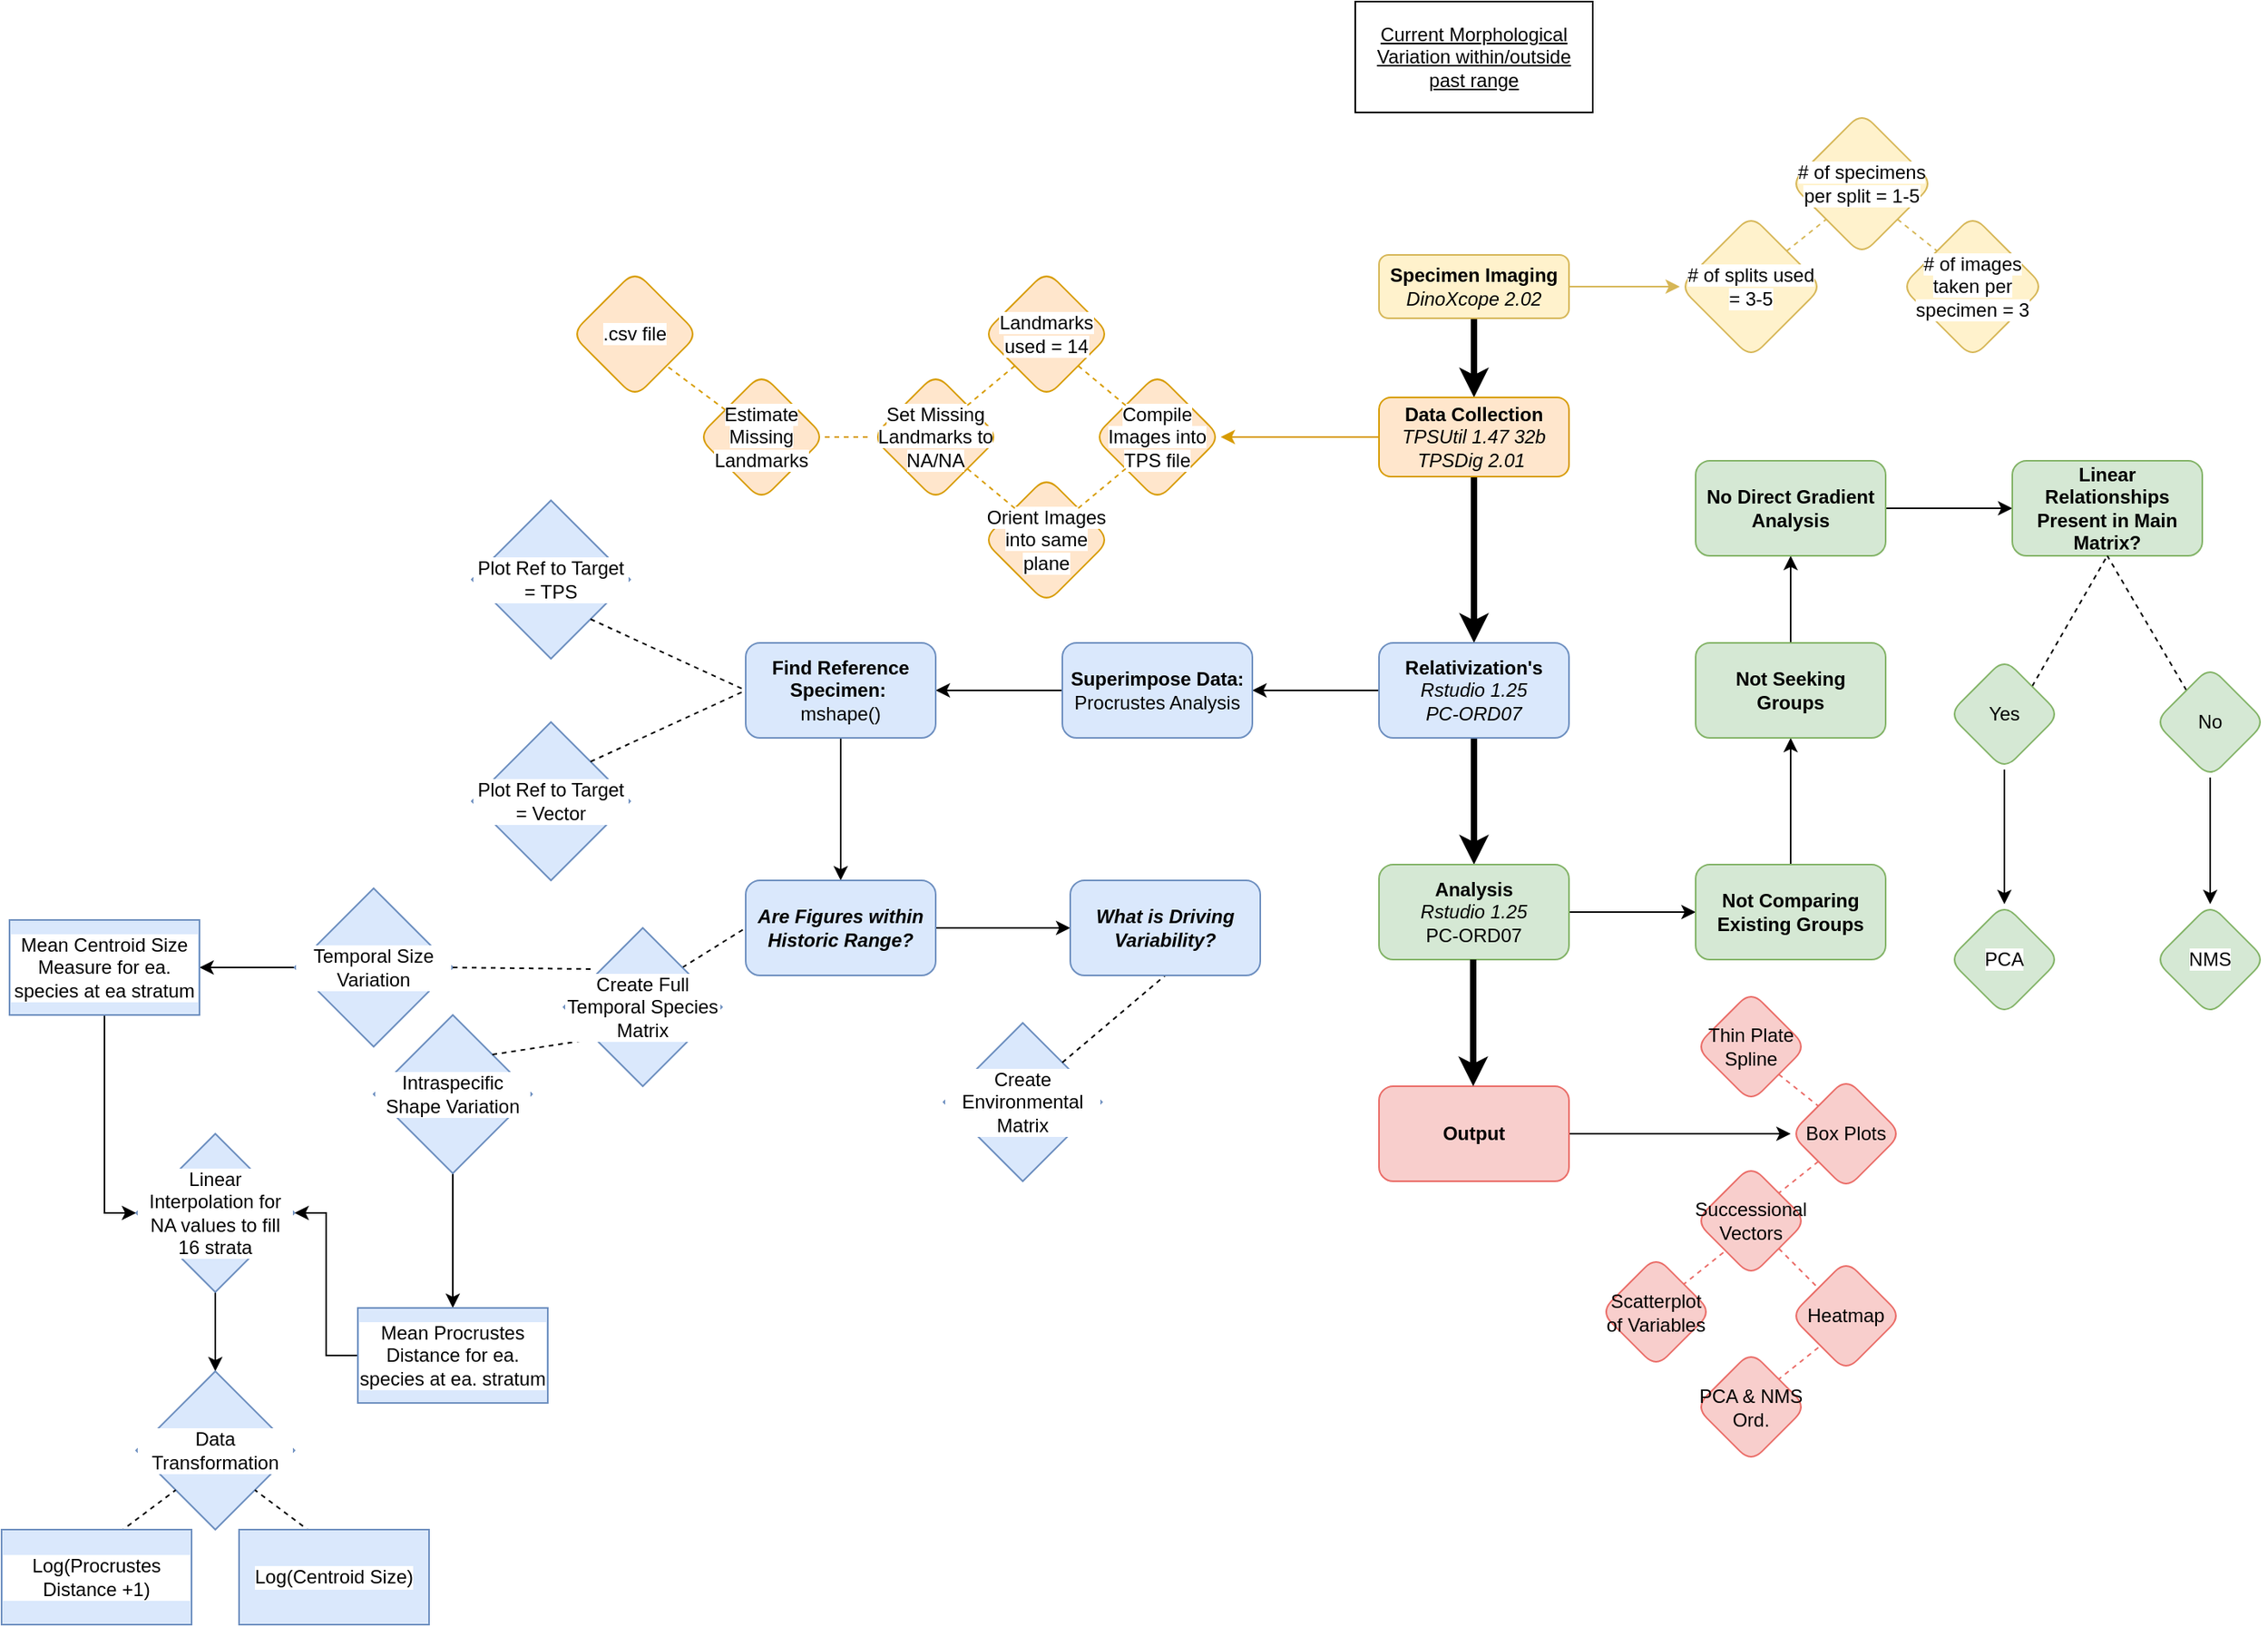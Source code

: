 <mxfile version="13.8.9" type="device"><diagram id="C5RBs43oDa-KdzZeNtuy" name="Page-1"><mxGraphModel dx="1864" dy="1862" grid="1" gridSize="10" guides="1" tooltips="1" connect="1" arrows="1" fold="1" page="1" pageScale="1" pageWidth="827" pageHeight="1169" math="0" shadow="0"><root><mxCell id="WIyWlLk6GJQsqaUBKTNV-0"/><mxCell id="WIyWlLk6GJQsqaUBKTNV-1" parent="WIyWlLk6GJQsqaUBKTNV-0"/><mxCell id="fGSY4xWlWrXZedbc50wA-0" style="edgeStyle=orthogonalEdgeStyle;rounded=0;orthogonalLoop=1;jettySize=auto;html=1;exitX=1;exitY=0.5;exitDx=0;exitDy=0;entryX=0;entryY=0.5;entryDx=0;entryDy=0;fillColor=#fff2cc;strokeColor=#d6b656;" parent="WIyWlLk6GJQsqaUBKTNV-1" source="WIyWlLk6GJQsqaUBKTNV-3" target="fGSY4xWlWrXZedbc50wA-4" edge="1"><mxGeometry relative="1" as="geometry"><mxPoint x="340" y="100" as="targetPoint"/><Array as="points"/></mxGeometry></mxCell><mxCell id="fGSY4xWlWrXZedbc50wA-15" style="edgeStyle=orthogonalEdgeStyle;rounded=0;orthogonalLoop=1;jettySize=auto;html=1;entryX=0.5;entryY=0;entryDx=0;entryDy=0;fillColor=#fff2cc;strokeWidth=4;" parent="WIyWlLk6GJQsqaUBKTNV-1" source="WIyWlLk6GJQsqaUBKTNV-3" target="fGSY4xWlWrXZedbc50wA-12" edge="1"><mxGeometry relative="1" as="geometry"/></mxCell><mxCell id="WIyWlLk6GJQsqaUBKTNV-3" value="&lt;b&gt;Specimen Imaging&lt;/b&gt;&lt;br&gt;&lt;i&gt;DinoXcope 2.02&lt;/i&gt;" style="rounded=1;whiteSpace=wrap;html=1;fontSize=12;glass=0;strokeWidth=1;shadow=0;fillColor=#fff2cc;strokeColor=#d6b656;" parent="WIyWlLk6GJQsqaUBKTNV-1" vertex="1"><mxGeometry x="160" y="80" width="120" height="40" as="geometry"/></mxCell><mxCell id="fGSY4xWlWrXZedbc50wA-4" value="&lt;span style=&quot;font-family: &amp;#34;helvetica&amp;#34; ; background-color: rgb(255 , 255 , 255)&quot;&gt;# of splits used = 3-5&lt;/span&gt;" style="rhombus;whiteSpace=wrap;html=1;fillColor=#fff2cc;strokeColor=#d6b656;rounded=1;" parent="WIyWlLk6GJQsqaUBKTNV-1" vertex="1"><mxGeometry x="350" y="55" width="90" height="90" as="geometry"/></mxCell><mxCell id="fGSY4xWlWrXZedbc50wA-6" value="&lt;span style=&quot;font-family: &amp;#34;helvetica&amp;#34; ; background-color: rgb(255 , 255 , 255)&quot;&gt;# of specimens per split = 1-5&lt;/span&gt;" style="rhombus;whiteSpace=wrap;html=1;fillColor=#fff2cc;strokeColor=#d6b656;rounded=1;" parent="WIyWlLk6GJQsqaUBKTNV-1" vertex="1"><mxGeometry x="420" y="-10" width="90" height="90" as="geometry"/></mxCell><mxCell id="fGSY4xWlWrXZedbc50wA-7" value="&lt;span style=&quot;background-color: rgb(255 , 255 , 255)&quot;&gt;# of images taken per specimen = 3&lt;/span&gt;" style="rhombus;whiteSpace=wrap;html=1;fillColor=#fff2cc;strokeColor=#d6b656;rounded=1;" parent="WIyWlLk6GJQsqaUBKTNV-1" vertex="1"><mxGeometry x="490" y="55" width="90" height="90" as="geometry"/></mxCell><mxCell id="fGSY4xWlWrXZedbc50wA-8" value="" style="endArrow=none;dashed=1;html=1;entryX=0;entryY=0;entryDx=0;entryDy=0;exitX=1;exitY=1;exitDx=0;exitDy=0;fillColor=#fff2cc;strokeColor=#d6b656;" parent="WIyWlLk6GJQsqaUBKTNV-1" source="fGSY4xWlWrXZedbc50wA-6" target="fGSY4xWlWrXZedbc50wA-7" edge="1"><mxGeometry width="50" height="50" relative="1" as="geometry"><mxPoint x="300" y="300" as="sourcePoint"/><mxPoint x="350" y="250" as="targetPoint"/></mxGeometry></mxCell><mxCell id="fGSY4xWlWrXZedbc50wA-11" value="" style="endArrow=none;dashed=1;html=1;entryX=0;entryY=1;entryDx=0;entryDy=0;exitX=1;exitY=0;exitDx=0;exitDy=0;fillColor=#fff2cc;strokeColor=#d6b656;" parent="WIyWlLk6GJQsqaUBKTNV-1" source="fGSY4xWlWrXZedbc50wA-4" target="fGSY4xWlWrXZedbc50wA-6" edge="1"><mxGeometry width="50" height="50" relative="1" as="geometry"><mxPoint x="507.5" y="77.5" as="sourcePoint"/><mxPoint x="542.5" y="87.5" as="targetPoint"/></mxGeometry></mxCell><mxCell id="fGSY4xWlWrXZedbc50wA-21" value="" style="edgeStyle=orthogonalEdgeStyle;rounded=0;orthogonalLoop=1;jettySize=auto;html=1;strokeWidth=4;" parent="WIyWlLk6GJQsqaUBKTNV-1" source="fGSY4xWlWrXZedbc50wA-12" target="fGSY4xWlWrXZedbc50wA-20" edge="1"><mxGeometry relative="1" as="geometry"/></mxCell><mxCell id="fGSY4xWlWrXZedbc50wA-28" style="edgeStyle=orthogonalEdgeStyle;rounded=0;orthogonalLoop=1;jettySize=auto;html=1;fillColor=#ffe6cc;strokeColor=#d79b00;" parent="WIyWlLk6GJQsqaUBKTNV-1" source="fGSY4xWlWrXZedbc50wA-12" target="fGSY4xWlWrXZedbc50wA-25" edge="1"><mxGeometry relative="1" as="geometry"/></mxCell><mxCell id="fGSY4xWlWrXZedbc50wA-12" value="&lt;b&gt;Data Collection&lt;br&gt;&lt;/b&gt;&lt;i&gt;TPSUtil 1.47 32b&lt;br&gt;TPSDig 2.01&amp;nbsp;&lt;br&gt;&lt;/i&gt;" style="rounded=1;whiteSpace=wrap;html=1;fontSize=12;glass=0;strokeWidth=1;shadow=0;fillColor=#ffe6cc;strokeColor=#d79b00;" parent="WIyWlLk6GJQsqaUBKTNV-1" vertex="1"><mxGeometry x="160" y="170" width="120" height="50" as="geometry"/></mxCell><mxCell id="fGSY4xWlWrXZedbc50wA-41" value="" style="edgeStyle=orthogonalEdgeStyle;rounded=0;orthogonalLoop=1;jettySize=auto;html=1;" parent="WIyWlLk6GJQsqaUBKTNV-1" source="fGSY4xWlWrXZedbc50wA-20" target="fGSY4xWlWrXZedbc50wA-40" edge="1"><mxGeometry relative="1" as="geometry"/></mxCell><mxCell id="Dw2xcqSwj1ehYeh-ViFP-4" value="" style="edgeStyle=orthogonalEdgeStyle;rounded=0;orthogonalLoop=1;jettySize=auto;html=1;jumpSize=6;strokeWidth=4;" parent="WIyWlLk6GJQsqaUBKTNV-1" source="fGSY4xWlWrXZedbc50wA-20" target="Dw2xcqSwj1ehYeh-ViFP-3" edge="1"><mxGeometry relative="1" as="geometry"/></mxCell><mxCell id="fGSY4xWlWrXZedbc50wA-20" value="&lt;b&gt;Relativization's&lt;/b&gt;&lt;br&gt;&lt;i&gt;Rstudio 1.25&lt;br&gt;PC-ORD07&lt;br&gt;&lt;/i&gt;" style="whiteSpace=wrap;html=1;rounded=1;shadow=0;strokeColor=#6c8ebf;strokeWidth=1;fillColor=#dae8fc;glass=0;" parent="WIyWlLk6GJQsqaUBKTNV-1" vertex="1"><mxGeometry x="160" y="325" width="120" height="60" as="geometry"/></mxCell><mxCell id="fGSY4xWlWrXZedbc50wA-22" value="&lt;span style=&quot;color: rgb(0 , 0 , 0) ; font-family: &amp;#34;helvetica&amp;#34; ; font-size: 12px ; font-style: normal ; font-weight: 400 ; letter-spacing: normal ; text-align: center ; text-indent: 0px ; text-transform: none ; word-spacing: 0px ; background-color: rgb(255 , 255 , 255) ; display: inline ; float: none&quot;&gt;Set Missing Landmarks to NA/NA&lt;/span&gt;" style="rhombus;whiteSpace=wrap;html=1;rounded=1;shadow=0;strokeColor=#d79b00;strokeWidth=1;fillColor=#ffe6cc;glass=0;" parent="WIyWlLk6GJQsqaUBKTNV-1" vertex="1"><mxGeometry x="-160" y="155" width="80" height="80" as="geometry"/></mxCell><mxCell id="fGSY4xWlWrXZedbc50wA-24" value="&lt;span style=&quot;background-color: rgb(255 , 255 , 255)&quot;&gt;Landmarks used = 14&lt;/span&gt;" style="rhombus;whiteSpace=wrap;html=1;rounded=1;shadow=0;strokeColor=#d79b00;strokeWidth=1;fillColor=#ffe6cc;glass=0;" parent="WIyWlLk6GJQsqaUBKTNV-1" vertex="1"><mxGeometry x="-90" y="90" width="80" height="80" as="geometry"/></mxCell><mxCell id="fGSY4xWlWrXZedbc50wA-25" value="&lt;span style=&quot;background-color: rgb(255 , 255 , 255)&quot;&gt;Compile Images into TPS file&lt;/span&gt;" style="rhombus;whiteSpace=wrap;html=1;rounded=1;shadow=0;strokeColor=#d79b00;strokeWidth=1;fillColor=#ffe6cc;glass=0;" parent="WIyWlLk6GJQsqaUBKTNV-1" vertex="1"><mxGeometry x="-20" y="155" width="80" height="80" as="geometry"/></mxCell><mxCell id="fGSY4xWlWrXZedbc50wA-26" value="" style="endArrow=none;dashed=1;html=1;entryX=0;entryY=1;entryDx=0;entryDy=0;exitX=1;exitY=0;exitDx=0;exitDy=0;fillColor=#ffe6cc;strokeColor=#d79b00;" parent="WIyWlLk6GJQsqaUBKTNV-1" source="fGSY4xWlWrXZedbc50wA-22" target="fGSY4xWlWrXZedbc50wA-24" edge="1"><mxGeometry width="50" height="50" relative="1" as="geometry"><mxPoint x="-87.5" y="-32.5" as="sourcePoint"/><mxPoint x="-62.5" y="-52.5" as="targetPoint"/></mxGeometry></mxCell><mxCell id="fGSY4xWlWrXZedbc50wA-27" value="" style="endArrow=none;dashed=1;html=1;entryX=1;entryY=1;entryDx=0;entryDy=0;exitX=0;exitY=0;exitDx=0;exitDy=0;fillColor=#ffe6cc;strokeColor=#d79b00;" parent="WIyWlLk6GJQsqaUBKTNV-1" source="fGSY4xWlWrXZedbc50wA-25" target="fGSY4xWlWrXZedbc50wA-24" edge="1"><mxGeometry width="50" height="50" relative="1" as="geometry"><mxPoint x="-90" y="180" as="sourcePoint"/><mxPoint x="-60" y="160" as="targetPoint"/></mxGeometry></mxCell><mxCell id="fGSY4xWlWrXZedbc50wA-29" value="&lt;span style=&quot;background-color: rgb(255 , 255 , 255)&quot;&gt;.csv file&lt;/span&gt;" style="rhombus;whiteSpace=wrap;html=1;rounded=1;shadow=0;strokeColor=#d79b00;strokeWidth=1;fillColor=#ffe6cc;glass=0;" parent="WIyWlLk6GJQsqaUBKTNV-1" vertex="1"><mxGeometry x="-350" y="90" width="80" height="80" as="geometry"/></mxCell><mxCell id="fGSY4xWlWrXZedbc50wA-30" value="&lt;span style=&quot;background-color: rgb(255 , 255 , 255)&quot;&gt;Orient Images into same plane&lt;/span&gt;" style="rhombus;whiteSpace=wrap;html=1;rounded=1;shadow=0;strokeColor=#d79b00;strokeWidth=1;fillColor=#ffe6cc;glass=0;" parent="WIyWlLk6GJQsqaUBKTNV-1" vertex="1"><mxGeometry x="-90" y="220" width="80" height="80" as="geometry"/></mxCell><mxCell id="fGSY4xWlWrXZedbc50wA-31" value="&lt;span style=&quot;background-color: rgb(255 , 255 , 255)&quot;&gt;Estimate Missing Landmarks&lt;/span&gt;" style="rhombus;whiteSpace=wrap;html=1;rounded=1;shadow=0;strokeColor=#d79b00;strokeWidth=1;fillColor=#ffe6cc;glass=0;" parent="WIyWlLk6GJQsqaUBKTNV-1" vertex="1"><mxGeometry x="-270" y="155" width="80" height="80" as="geometry"/></mxCell><mxCell id="fGSY4xWlWrXZedbc50wA-33" value="" style="endArrow=none;dashed=1;html=1;entryX=0;entryY=0.5;entryDx=0;entryDy=0;exitX=1;exitY=0.5;exitDx=0;exitDy=0;fillColor=#ffe6cc;strokeColor=#d79b00;" parent="WIyWlLk6GJQsqaUBKTNV-1" source="fGSY4xWlWrXZedbc50wA-31" target="fGSY4xWlWrXZedbc50wA-22" edge="1"><mxGeometry width="50" height="50" relative="1" as="geometry"><mxPoint x="-90" y="285" as="sourcePoint"/><mxPoint x="-60" y="265" as="targetPoint"/></mxGeometry></mxCell><mxCell id="fGSY4xWlWrXZedbc50wA-34" value="" style="endArrow=none;dashed=1;html=1;entryX=1;entryY=0;entryDx=0;entryDy=0;exitX=0;exitY=1;exitDx=0;exitDy=0;fillColor=#ffe6cc;strokeColor=#d79b00;" parent="WIyWlLk6GJQsqaUBKTNV-1" source="fGSY4xWlWrXZedbc50wA-25" target="fGSY4xWlWrXZedbc50wA-30" edge="1"><mxGeometry width="50" height="50" relative="1" as="geometry"><mxPoint x="-90" y="185" as="sourcePoint"/><mxPoint x="-60" y="160" as="targetPoint"/></mxGeometry></mxCell><mxCell id="fGSY4xWlWrXZedbc50wA-35" value="" style="endArrow=none;dashed=1;html=1;entryX=1;entryY=1;entryDx=0;entryDy=0;exitX=0;exitY=0;exitDx=0;exitDy=0;fillColor=#ffe6cc;strokeColor=#d79b00;" parent="WIyWlLk6GJQsqaUBKTNV-1" source="fGSY4xWlWrXZedbc50wA-30" target="fGSY4xWlWrXZedbc50wA-22" edge="1"><mxGeometry width="50" height="50" relative="1" as="geometry"><mxPoint x="10" y="225" as="sourcePoint"/><mxPoint x="-20" y="250" as="targetPoint"/></mxGeometry></mxCell><mxCell id="fGSY4xWlWrXZedbc50wA-36" value="" style="endArrow=none;dashed=1;html=1;entryX=1;entryY=1;entryDx=0;entryDy=0;fillColor=#ffe6cc;strokeColor=#d79b00;" parent="WIyWlLk6GJQsqaUBKTNV-1" source="fGSY4xWlWrXZedbc50wA-31" target="fGSY4xWlWrXZedbc50wA-29" edge="1"><mxGeometry width="50" height="50" relative="1" as="geometry"><mxPoint x="-87.5" y="72.5" as="sourcePoint"/><mxPoint x="-62.5" y="52.5" as="targetPoint"/></mxGeometry></mxCell><mxCell id="fGSY4xWlWrXZedbc50wA-38" value="&lt;u&gt;Current Morphological Variation within/outside past range&lt;/u&gt;" style="rounded=0;whiteSpace=wrap;html=1;glass=0;" parent="WIyWlLk6GJQsqaUBKTNV-1" vertex="1"><mxGeometry x="145" y="-80" width="150" height="70" as="geometry"/></mxCell><mxCell id="fGSY4xWlWrXZedbc50wA-43" value="" style="edgeStyle=orthogonalEdgeStyle;rounded=0;orthogonalLoop=1;jettySize=auto;html=1;" parent="WIyWlLk6GJQsqaUBKTNV-1" source="fGSY4xWlWrXZedbc50wA-40" target="fGSY4xWlWrXZedbc50wA-42" edge="1"><mxGeometry relative="1" as="geometry"/></mxCell><mxCell id="fGSY4xWlWrXZedbc50wA-40" value="&lt;b&gt;Superimpose Data: &lt;/b&gt;Procrustes Analysis" style="whiteSpace=wrap;html=1;rounded=1;shadow=0;strokeColor=#6c8ebf;strokeWidth=1;fillColor=#dae8fc;glass=0;" parent="WIyWlLk6GJQsqaUBKTNV-1" vertex="1"><mxGeometry x="-40" y="325" width="120" height="60" as="geometry"/></mxCell><mxCell id="fGSY4xWlWrXZedbc50wA-47" value="" style="edgeStyle=orthogonalEdgeStyle;rounded=0;orthogonalLoop=1;jettySize=auto;html=1;" parent="WIyWlLk6GJQsqaUBKTNV-1" source="fGSY4xWlWrXZedbc50wA-42" target="fGSY4xWlWrXZedbc50wA-46" edge="1"><mxGeometry relative="1" as="geometry"/></mxCell><mxCell id="fGSY4xWlWrXZedbc50wA-42" value="&lt;b&gt;Find Reference Specimen:&amp;nbsp;&lt;br&gt;&lt;/b&gt;mshape()" style="whiteSpace=wrap;html=1;rounded=1;shadow=0;strokeColor=#6c8ebf;strokeWidth=1;fillColor=#dae8fc;glass=0;" parent="WIyWlLk6GJQsqaUBKTNV-1" vertex="1"><mxGeometry x="-240" y="325" width="120" height="60" as="geometry"/></mxCell><mxCell id="fGSY4xWlWrXZedbc50wA-59" value="" style="edgeStyle=orthogonalEdgeStyle;rounded=0;orthogonalLoop=1;jettySize=auto;html=1;labelBackgroundColor=#ffffff;fontColor=#000000;" parent="WIyWlLk6GJQsqaUBKTNV-1" source="fGSY4xWlWrXZedbc50wA-46" target="fGSY4xWlWrXZedbc50wA-58" edge="1"><mxGeometry relative="1" as="geometry"/></mxCell><mxCell id="fGSY4xWlWrXZedbc50wA-46" value="&lt;b&gt;&lt;i&gt;Are Figures within Historic Range?&lt;/i&gt;&lt;/b&gt;" style="whiteSpace=wrap;html=1;rounded=1;shadow=0;strokeColor=#6c8ebf;strokeWidth=1;fillColor=#dae8fc;glass=0;" parent="WIyWlLk6GJQsqaUBKTNV-1" vertex="1"><mxGeometry x="-240" y="475" width="120" height="60" as="geometry"/></mxCell><mxCell id="fGSY4xWlWrXZedbc50wA-48" value="Plot Ref to Target = TPS" style="rhombus;whiteSpace=wrap;html=1;rounded=0;glass=0;labelBackgroundColor=#ffffff;fillColor=#dae8fc;strokeColor=#6c8ebf;" parent="WIyWlLk6GJQsqaUBKTNV-1" vertex="1"><mxGeometry x="-413" y="235" width="100" height="100" as="geometry"/></mxCell><mxCell id="fGSY4xWlWrXZedbc50wA-49" value="Plot Ref to Target = Vector" style="rhombus;whiteSpace=wrap;html=1;rounded=0;glass=0;labelBackgroundColor=#ffffff;fillColor=#dae8fc;strokeColor=#6c8ebf;" parent="WIyWlLk6GJQsqaUBKTNV-1" vertex="1"><mxGeometry x="-413" y="375" width="100" height="100" as="geometry"/></mxCell><mxCell id="fGSY4xWlWrXZedbc50wA-50" value="" style="endArrow=none;dashed=1;html=1;exitX=1;exitY=1;exitDx=0;exitDy=0;entryX=0;entryY=0.5;entryDx=0;entryDy=0;" parent="WIyWlLk6GJQsqaUBKTNV-1" source="fGSY4xWlWrXZedbc50wA-48" target="fGSY4xWlWrXZedbc50wA-42" edge="1"><mxGeometry width="50" height="50" relative="1" as="geometry"><mxPoint x="-100" y="385" as="sourcePoint"/><mxPoint x="-50" y="335" as="targetPoint"/></mxGeometry></mxCell><mxCell id="fGSY4xWlWrXZedbc50wA-51" value="" style="endArrow=none;dashed=1;html=1;exitX=1;exitY=0;exitDx=0;exitDy=0;entryX=0;entryY=0.5;entryDx=0;entryDy=0;" parent="WIyWlLk6GJQsqaUBKTNV-1" source="fGSY4xWlWrXZedbc50wA-49" target="fGSY4xWlWrXZedbc50wA-42" edge="1"><mxGeometry width="50" height="50" relative="1" as="geometry"><mxPoint x="-290" y="325" as="sourcePoint"/><mxPoint x="-230" y="365" as="targetPoint"/></mxGeometry></mxCell><mxCell id="V-IBF1Kmu4f0yyIaVrTD-6" value="" style="edgeStyle=orthogonalEdgeStyle;rounded=0;orthogonalLoop=1;jettySize=auto;html=1;" edge="1" parent="WIyWlLk6GJQsqaUBKTNV-1" source="fGSY4xWlWrXZedbc50wA-52" target="V-IBF1Kmu4f0yyIaVrTD-5"><mxGeometry relative="1" as="geometry"/></mxCell><mxCell id="fGSY4xWlWrXZedbc50wA-52" value="Temporal Size Variation" style="rhombus;whiteSpace=wrap;html=1;rounded=0;glass=0;labelBackgroundColor=#ffffff;fillColor=#dae8fc;strokeColor=#6c8ebf;" parent="WIyWlLk6GJQsqaUBKTNV-1" vertex="1"><mxGeometry x="-525" y="480" width="100" height="100" as="geometry"/></mxCell><mxCell id="fGSY4xWlWrXZedbc50wA-53" value="Create Environmental Matrix" style="rhombus;whiteSpace=wrap;html=1;rounded=0;glass=0;labelBackgroundColor=#ffffff;fillColor=#dae8fc;strokeColor=#6c8ebf;" parent="WIyWlLk6GJQsqaUBKTNV-1" vertex="1"><mxGeometry x="-115" y="565" width="100" height="100" as="geometry"/></mxCell><mxCell id="fGSY4xWlWrXZedbc50wA-54" value="" style="endArrow=none;dashed=1;html=1;exitX=1;exitY=0.5;exitDx=0;exitDy=0;entryX=0.18;entryY=0.26;entryDx=0;entryDy=0;entryPerimeter=0;" parent="WIyWlLk6GJQsqaUBKTNV-1" source="fGSY4xWlWrXZedbc50wA-52" target="V-IBF1Kmu4f0yyIaVrTD-9" edge="1"><mxGeometry width="50" height="50" relative="1" as="geometry"><mxPoint x="65" y="695" as="sourcePoint"/><mxPoint x="-335" y="575" as="targetPoint"/></mxGeometry></mxCell><mxCell id="fGSY4xWlWrXZedbc50wA-55" value="" style="endArrow=none;dashed=1;html=1;exitX=1;exitY=0;exitDx=0;exitDy=0;entryX=0.5;entryY=1;entryDx=0;entryDy=0;" parent="WIyWlLk6GJQsqaUBKTNV-1" source="fGSY4xWlWrXZedbc50wA-53" target="fGSY4xWlWrXZedbc50wA-58" edge="1"><mxGeometry width="50" height="50" relative="1" as="geometry"><mxPoint x="5" y="665" as="sourcePoint"/><mxPoint x="5" y="535" as="targetPoint"/></mxGeometry></mxCell><mxCell id="V-IBF1Kmu4f0yyIaVrTD-3" value="" style="edgeStyle=orthogonalEdgeStyle;rounded=0;orthogonalLoop=1;jettySize=auto;html=1;" edge="1" parent="WIyWlLk6GJQsqaUBKTNV-1" source="fGSY4xWlWrXZedbc50wA-56" target="V-IBF1Kmu4f0yyIaVrTD-2"><mxGeometry relative="1" as="geometry"/></mxCell><mxCell id="fGSY4xWlWrXZedbc50wA-56" value="Intraspecific Shape Variation" style="rhombus;whiteSpace=wrap;html=1;rounded=0;glass=0;labelBackgroundColor=#ffffff;fillColor=#dae8fc;strokeColor=#6c8ebf;" parent="WIyWlLk6GJQsqaUBKTNV-1" vertex="1"><mxGeometry x="-475" y="560" width="100" height="100" as="geometry"/></mxCell><mxCell id="fGSY4xWlWrXZedbc50wA-57" value="" style="endArrow=none;dashed=1;html=1;exitX=1;exitY=0;exitDx=0;exitDy=0;" parent="WIyWlLk6GJQsqaUBKTNV-1" source="fGSY4xWlWrXZedbc50wA-56" edge="1"><mxGeometry width="50" height="50" relative="1" as="geometry"><mxPoint x="-5" y="645" as="sourcePoint"/><mxPoint x="-335" y="575" as="targetPoint"/></mxGeometry></mxCell><mxCell id="fGSY4xWlWrXZedbc50wA-58" value="&lt;b&gt;&lt;i&gt;What is Driving Variability?&lt;/i&gt;&lt;/b&gt;" style="whiteSpace=wrap;html=1;rounded=1;shadow=0;strokeColor=#6c8ebf;strokeWidth=1;fillColor=#dae8fc;glass=0;" parent="WIyWlLk6GJQsqaUBKTNV-1" vertex="1"><mxGeometry x="-35" y="475" width="120" height="60" as="geometry"/></mxCell><mxCell id="V-IBF1Kmu4f0yyIaVrTD-36" value="" style="edgeStyle=orthogonalEdgeStyle;rounded=0;orthogonalLoop=1;jettySize=auto;html=1;" edge="1" parent="WIyWlLk6GJQsqaUBKTNV-1" source="Dw2xcqSwj1ehYeh-ViFP-3" target="V-IBF1Kmu4f0yyIaVrTD-35"><mxGeometry relative="1" as="geometry"/></mxCell><mxCell id="Dw2xcqSwj1ehYeh-ViFP-3" value="&lt;b&gt;Analysis&lt;/b&gt;&lt;br&gt;&lt;i&gt;Rstudio 1.25&lt;br&gt;&lt;/i&gt;PC-ORD07" style="whiteSpace=wrap;html=1;rounded=1;shadow=0;strokeColor=#82b366;strokeWidth=1;fillColor=#d5e8d4;glass=0;" parent="WIyWlLk6GJQsqaUBKTNV-1" vertex="1"><mxGeometry x="160" y="465" width="120" height="60" as="geometry"/></mxCell><mxCell id="Dw2xcqSwj1ehYeh-ViFP-11" value="Box Plots" style="rhombus;whiteSpace=wrap;html=1;rounded=1;shadow=0;strokeColor=#EA6B66;strokeWidth=1;fillColor=#F8CECC;glass=0;" parent="WIyWlLk6GJQsqaUBKTNV-1" vertex="1"><mxGeometry x="420" y="600" width="70" height="70" as="geometry"/></mxCell><mxCell id="Dw2xcqSwj1ehYeh-ViFP-13" value="Thin Plate Spline" style="rhombus;whiteSpace=wrap;html=1;rounded=1;shadow=0;strokeColor=#EA6B66;strokeWidth=1;fillColor=#F8CECC;glass=0;" parent="WIyWlLk6GJQsqaUBKTNV-1" vertex="1"><mxGeometry x="360" y="545" width="70" height="70" as="geometry"/></mxCell><mxCell id="Dw2xcqSwj1ehYeh-ViFP-15" value="Successional Vectors" style="rhombus;whiteSpace=wrap;html=1;rounded=1;shadow=0;strokeColor=#EA6B66;strokeWidth=1;fillColor=#F8CECC;glass=0;" parent="WIyWlLk6GJQsqaUBKTNV-1" vertex="1"><mxGeometry x="360" y="655" width="70" height="70" as="geometry"/></mxCell><mxCell id="Dw2xcqSwj1ehYeh-ViFP-19" value="" style="endArrow=none;dashed=1;html=1;strokeColor=#EA6B66;strokeWidth=1;entryX=0;entryY=0;entryDx=0;entryDy=0;exitX=1;exitY=1;exitDx=0;exitDy=0;fillColor=#F8CECC;" parent="WIyWlLk6GJQsqaUBKTNV-1" source="Dw2xcqSwj1ehYeh-ViFP-13" target="Dw2xcqSwj1ehYeh-ViFP-11" edge="1"><mxGeometry width="50" height="50" relative="1" as="geometry"><mxPoint x="110" y="565" as="sourcePoint"/><mxPoint x="160" y="515" as="targetPoint"/></mxGeometry></mxCell><mxCell id="Dw2xcqSwj1ehYeh-ViFP-20" value="" style="endArrow=none;dashed=1;html=1;strokeColor=#EA6B66;strokeWidth=1;entryX=1;entryY=0;entryDx=0;entryDy=0;exitX=0;exitY=1;exitDx=0;exitDy=0;fillColor=#F8CECC;" parent="WIyWlLk6GJQsqaUBKTNV-1" source="Dw2xcqSwj1ehYeh-ViFP-11" target="Dw2xcqSwj1ehYeh-ViFP-15" edge="1"><mxGeometry width="50" height="50" relative="1" as="geometry"><mxPoint x="422.5" y="607.5" as="sourcePoint"/><mxPoint x="447.5" y="627.5" as="targetPoint"/></mxGeometry></mxCell><mxCell id="V-IBF1Kmu4f0yyIaVrTD-24" style="edgeStyle=orthogonalEdgeStyle;rounded=0;orthogonalLoop=1;jettySize=auto;html=1;entryX=1;entryY=0.5;entryDx=0;entryDy=0;" edge="1" parent="WIyWlLk6GJQsqaUBKTNV-1" source="V-IBF1Kmu4f0yyIaVrTD-2" target="V-IBF1Kmu4f0yyIaVrTD-10"><mxGeometry relative="1" as="geometry"/></mxCell><mxCell id="V-IBF1Kmu4f0yyIaVrTD-2" value="Mean Procrustes Distance for ea. species at ea. stratum" style="whiteSpace=wrap;html=1;rounded=0;strokeColor=#6c8ebf;fillColor=#dae8fc;glass=0;labelBackgroundColor=#ffffff;" vertex="1" parent="WIyWlLk6GJQsqaUBKTNV-1"><mxGeometry x="-485" y="745" width="120" height="60" as="geometry"/></mxCell><mxCell id="V-IBF1Kmu4f0yyIaVrTD-13" style="edgeStyle=orthogonalEdgeStyle;rounded=0;orthogonalLoop=1;jettySize=auto;html=1;entryX=0;entryY=0.5;entryDx=0;entryDy=0;" edge="1" parent="WIyWlLk6GJQsqaUBKTNV-1" source="V-IBF1Kmu4f0yyIaVrTD-5" target="V-IBF1Kmu4f0yyIaVrTD-10"><mxGeometry relative="1" as="geometry"/></mxCell><mxCell id="V-IBF1Kmu4f0yyIaVrTD-5" value="Mean Centroid Size Measure for ea. species at ea stratum" style="whiteSpace=wrap;html=1;rounded=0;strokeColor=#6c8ebf;fillColor=#dae8fc;glass=0;labelBackgroundColor=#ffffff;" vertex="1" parent="WIyWlLk6GJQsqaUBKTNV-1"><mxGeometry x="-705" y="500" width="120" height="60" as="geometry"/></mxCell><mxCell id="V-IBF1Kmu4f0yyIaVrTD-7" value="" style="endArrow=none;dashed=1;html=1;exitX=1;exitY=0;exitDx=0;exitDy=0;entryX=0;entryY=0.5;entryDx=0;entryDy=0;" edge="1" parent="WIyWlLk6GJQsqaUBKTNV-1" source="V-IBF1Kmu4f0yyIaVrTD-9" target="fGSY4xWlWrXZedbc50wA-46"><mxGeometry width="50" height="50" relative="1" as="geometry"><mxPoint x="-235" y="635" as="sourcePoint"/><mxPoint x="-235" y="525" as="targetPoint"/></mxGeometry></mxCell><mxCell id="V-IBF1Kmu4f0yyIaVrTD-9" value="Create Full Temporal Species Matrix" style="rhombus;whiteSpace=wrap;html=1;rounded=0;glass=0;labelBackgroundColor=#ffffff;fillColor=#dae8fc;strokeColor=#6c8ebf;" vertex="1" parent="WIyWlLk6GJQsqaUBKTNV-1"><mxGeometry x="-355" y="505" width="100" height="100" as="geometry"/></mxCell><mxCell id="V-IBF1Kmu4f0yyIaVrTD-26" value="" style="edgeStyle=orthogonalEdgeStyle;rounded=0;orthogonalLoop=1;jettySize=auto;html=1;" edge="1" parent="WIyWlLk6GJQsqaUBKTNV-1" source="V-IBF1Kmu4f0yyIaVrTD-10" target="V-IBF1Kmu4f0yyIaVrTD-25"><mxGeometry relative="1" as="geometry"/></mxCell><mxCell id="V-IBF1Kmu4f0yyIaVrTD-10" value="Linear Interpolation for NA values to fill 16 strata" style="rhombus;whiteSpace=wrap;html=1;rounded=0;glass=0;labelBackgroundColor=#ffffff;fillColor=#dae8fc;strokeColor=#6c8ebf;" vertex="1" parent="WIyWlLk6GJQsqaUBKTNV-1"><mxGeometry x="-625" y="635" width="100" height="100" as="geometry"/></mxCell><mxCell id="V-IBF1Kmu4f0yyIaVrTD-25" value="Data Transformation" style="rhombus;whiteSpace=wrap;html=1;rounded=0;glass=0;labelBackgroundColor=#ffffff;fillColor=#dae8fc;strokeColor=#6c8ebf;" vertex="1" parent="WIyWlLk6GJQsqaUBKTNV-1"><mxGeometry x="-625" y="785" width="100" height="100" as="geometry"/></mxCell><mxCell id="V-IBF1Kmu4f0yyIaVrTD-30" value="" style="endArrow=none;dashed=1;html=1;entryX=0;entryY=1;entryDx=0;entryDy=0;" edge="1" parent="WIyWlLk6GJQsqaUBKTNV-1" target="V-IBF1Kmu4f0yyIaVrTD-25"><mxGeometry width="50" height="50" relative="1" as="geometry"><mxPoint x="-640" y="890" as="sourcePoint"/><mxPoint x="-740" y="880" as="targetPoint"/></mxGeometry></mxCell><mxCell id="V-IBF1Kmu4f0yyIaVrTD-31" value="" style="endArrow=none;dashed=1;html=1;entryX=1;entryY=1;entryDx=0;entryDy=0;" edge="1" parent="WIyWlLk6GJQsqaUBKTNV-1" target="V-IBF1Kmu4f0yyIaVrTD-25"><mxGeometry width="50" height="50" relative="1" as="geometry"><mxPoint x="-510" y="890" as="sourcePoint"/><mxPoint x="-590" y="870" as="targetPoint"/></mxGeometry></mxCell><mxCell id="V-IBF1Kmu4f0yyIaVrTD-33" value="Log(Centroid Size)" style="whiteSpace=wrap;html=1;rounded=0;strokeColor=#6c8ebf;fillColor=#dae8fc;glass=0;labelBackgroundColor=#ffffff;" vertex="1" parent="WIyWlLk6GJQsqaUBKTNV-1"><mxGeometry x="-560" y="885" width="120" height="60" as="geometry"/></mxCell><mxCell id="V-IBF1Kmu4f0yyIaVrTD-34" value="Log(Procrustes Distance +1)" style="whiteSpace=wrap;html=1;rounded=0;strokeColor=#6c8ebf;fillColor=#dae8fc;glass=0;labelBackgroundColor=#ffffff;" vertex="1" parent="WIyWlLk6GJQsqaUBKTNV-1"><mxGeometry x="-710" y="885" width="120" height="60" as="geometry"/></mxCell><mxCell id="V-IBF1Kmu4f0yyIaVrTD-40" value="" style="edgeStyle=orthogonalEdgeStyle;rounded=0;orthogonalLoop=1;jettySize=auto;html=1;" edge="1" parent="WIyWlLk6GJQsqaUBKTNV-1" source="V-IBF1Kmu4f0yyIaVrTD-35" target="V-IBF1Kmu4f0yyIaVrTD-39"><mxGeometry relative="1" as="geometry"/></mxCell><mxCell id="V-IBF1Kmu4f0yyIaVrTD-35" value="&lt;b&gt;Not Comparing Existing Groups&lt;/b&gt;" style="whiteSpace=wrap;html=1;rounded=1;shadow=0;strokeColor=#82b366;strokeWidth=1;fillColor=#d5e8d4;glass=0;" vertex="1" parent="WIyWlLk6GJQsqaUBKTNV-1"><mxGeometry x="360" y="465" width="120" height="60" as="geometry"/></mxCell><mxCell id="V-IBF1Kmu4f0yyIaVrTD-42" value="" style="edgeStyle=orthogonalEdgeStyle;rounded=0;orthogonalLoop=1;jettySize=auto;html=1;" edge="1" parent="WIyWlLk6GJQsqaUBKTNV-1" source="V-IBF1Kmu4f0yyIaVrTD-39" target="V-IBF1Kmu4f0yyIaVrTD-41"><mxGeometry relative="1" as="geometry"/></mxCell><mxCell id="V-IBF1Kmu4f0yyIaVrTD-39" value="&lt;b&gt;Not Seeking &lt;br&gt;Groups&lt;/b&gt;" style="whiteSpace=wrap;html=1;rounded=1;shadow=0;strokeColor=#82b366;strokeWidth=1;fillColor=#d5e8d4;glass=0;" vertex="1" parent="WIyWlLk6GJQsqaUBKTNV-1"><mxGeometry x="360" y="325" width="120" height="60" as="geometry"/></mxCell><mxCell id="V-IBF1Kmu4f0yyIaVrTD-44" value="" style="edgeStyle=orthogonalEdgeStyle;rounded=0;orthogonalLoop=1;jettySize=auto;html=1;" edge="1" parent="WIyWlLk6GJQsqaUBKTNV-1" source="V-IBF1Kmu4f0yyIaVrTD-41" target="V-IBF1Kmu4f0yyIaVrTD-43"><mxGeometry relative="1" as="geometry"/></mxCell><mxCell id="V-IBF1Kmu4f0yyIaVrTD-41" value="&lt;b&gt;No Direct Gradient Analysis&lt;/b&gt;" style="whiteSpace=wrap;html=1;rounded=1;shadow=0;strokeColor=#82b366;strokeWidth=1;fillColor=#d5e8d4;glass=0;" vertex="1" parent="WIyWlLk6GJQsqaUBKTNV-1"><mxGeometry x="360" y="210" width="120" height="60" as="geometry"/></mxCell><mxCell id="V-IBF1Kmu4f0yyIaVrTD-43" value="&lt;b&gt;Linear Relationships Present in Main Matrix?&lt;/b&gt;" style="whiteSpace=wrap;html=1;rounded=1;shadow=0;strokeColor=#82b366;strokeWidth=1;fillColor=#d5e8d4;glass=0;" vertex="1" parent="WIyWlLk6GJQsqaUBKTNV-1"><mxGeometry x="560" y="210" width="120" height="60" as="geometry"/></mxCell><mxCell id="V-IBF1Kmu4f0yyIaVrTD-62" value="" style="edgeStyle=orthogonalEdgeStyle;rounded=0;orthogonalLoop=1;jettySize=auto;html=1;strokeColor=#000000;fillColor=#F8CECC;entryX=0;entryY=0.5;entryDx=0;entryDy=0;" edge="1" parent="WIyWlLk6GJQsqaUBKTNV-1" source="V-IBF1Kmu4f0yyIaVrTD-45" target="Dw2xcqSwj1ehYeh-ViFP-11"><mxGeometry relative="1" as="geometry"/></mxCell><mxCell id="V-IBF1Kmu4f0yyIaVrTD-45" value="&lt;b&gt;Output&lt;/b&gt;" style="whiteSpace=wrap;html=1;rounded=1;shadow=0;strokeColor=#EA6B66;strokeWidth=1;fillColor=#F8CECC;glass=0;" vertex="1" parent="WIyWlLk6GJQsqaUBKTNV-1"><mxGeometry x="160" y="605" width="120" height="60" as="geometry"/></mxCell><mxCell id="V-IBF1Kmu4f0yyIaVrTD-48" value="" style="edgeStyle=orthogonalEdgeStyle;rounded=0;orthogonalLoop=1;jettySize=auto;html=1;jumpSize=6;strokeWidth=4;" edge="1" parent="WIyWlLk6GJQsqaUBKTNV-1"><mxGeometry relative="1" as="geometry"><mxPoint x="219.5" y="525" as="sourcePoint"/><mxPoint x="219.5" y="605" as="targetPoint"/></mxGeometry></mxCell><mxCell id="V-IBF1Kmu4f0yyIaVrTD-49" value="" style="endArrow=none;dashed=1;html=1;entryX=0.5;entryY=1;entryDx=0;entryDy=0;exitX=1;exitY=0;exitDx=0;exitDy=0;" edge="1" parent="WIyWlLk6GJQsqaUBKTNV-1" source="V-IBF1Kmu4f0yyIaVrTD-51" target="V-IBF1Kmu4f0yyIaVrTD-43"><mxGeometry width="50" height="50" relative="1" as="geometry"><mxPoint x="550" y="355" as="sourcePoint"/><mxPoint x="590" y="160" as="targetPoint"/></mxGeometry></mxCell><mxCell id="V-IBF1Kmu4f0yyIaVrTD-50" value="" style="endArrow=none;dashed=1;html=1;entryX=0.5;entryY=1;entryDx=0;entryDy=0;" edge="1" parent="WIyWlLk6GJQsqaUBKTNV-1" target="V-IBF1Kmu4f0yyIaVrTD-43"><mxGeometry width="50" height="50" relative="1" as="geometry"><mxPoint x="670" y="355" as="sourcePoint"/><mxPoint x="590" y="160" as="targetPoint"/></mxGeometry></mxCell><mxCell id="V-IBF1Kmu4f0yyIaVrTD-54" value="" style="edgeStyle=orthogonalEdgeStyle;rounded=0;orthogonalLoop=1;jettySize=auto;html=1;" edge="1" parent="WIyWlLk6GJQsqaUBKTNV-1" source="V-IBF1Kmu4f0yyIaVrTD-51" target="V-IBF1Kmu4f0yyIaVrTD-53"><mxGeometry relative="1" as="geometry"/></mxCell><mxCell id="V-IBF1Kmu4f0yyIaVrTD-51" value="Yes" style="rhombus;whiteSpace=wrap;html=1;rounded=1;shadow=0;strokeColor=#82b366;strokeWidth=1;fillColor=#d5e8d4;glass=0;" vertex="1" parent="WIyWlLk6GJQsqaUBKTNV-1"><mxGeometry x="520" y="335" width="70" height="70" as="geometry"/></mxCell><mxCell id="V-IBF1Kmu4f0yyIaVrTD-56" value="" style="edgeStyle=orthogonalEdgeStyle;rounded=0;orthogonalLoop=1;jettySize=auto;html=1;" edge="1" parent="WIyWlLk6GJQsqaUBKTNV-1" source="V-IBF1Kmu4f0yyIaVrTD-52" target="V-IBF1Kmu4f0yyIaVrTD-55"><mxGeometry relative="1" as="geometry"/></mxCell><mxCell id="V-IBF1Kmu4f0yyIaVrTD-52" value="No" style="rhombus;whiteSpace=wrap;html=1;rounded=1;shadow=0;strokeColor=#82b366;strokeWidth=1;fillColor=#d5e8d4;glass=0;" vertex="1" parent="WIyWlLk6GJQsqaUBKTNV-1"><mxGeometry x="650" y="340" width="70" height="70" as="geometry"/></mxCell><mxCell id="V-IBF1Kmu4f0yyIaVrTD-53" value="&lt;span style=&quot;font-family: &amp;#34;helvetica&amp;#34; ; background-color: rgb(255 , 255 , 255)&quot;&gt;PCA&lt;/span&gt;" style="rhombus;whiteSpace=wrap;html=1;rounded=1;shadow=0;strokeColor=#82b366;strokeWidth=1;fillColor=#d5e8d4;glass=0;" vertex="1" parent="WIyWlLk6GJQsqaUBKTNV-1"><mxGeometry x="520" y="490" width="70" height="70" as="geometry"/></mxCell><mxCell id="V-IBF1Kmu4f0yyIaVrTD-55" value="&lt;span style=&quot;font-family: &amp;#34;helvetica&amp;#34; ; background-color: rgb(255 , 255 , 255)&quot;&gt;NMS&lt;/span&gt;" style="rhombus;whiteSpace=wrap;html=1;rounded=1;shadow=0;strokeColor=#82b366;strokeWidth=1;fillColor=#d5e8d4;glass=0;" vertex="1" parent="WIyWlLk6GJQsqaUBKTNV-1"><mxGeometry x="650" y="490" width="70" height="70" as="geometry"/></mxCell><mxCell id="V-IBF1Kmu4f0yyIaVrTD-59" value="Heatmap" style="rhombus;whiteSpace=wrap;html=1;rounded=1;shadow=0;strokeColor=#EA6B66;strokeWidth=1;fillColor=#F8CECC;glass=0;" vertex="1" parent="WIyWlLk6GJQsqaUBKTNV-1"><mxGeometry x="420" y="715" width="70" height="70" as="geometry"/></mxCell><mxCell id="V-IBF1Kmu4f0yyIaVrTD-61" value="" style="endArrow=none;dashed=1;html=1;strokeColor=#EA6B66;strokeWidth=1;entryX=0;entryY=0;entryDx=0;entryDy=0;exitX=1;exitY=1;exitDx=0;exitDy=0;fillColor=#F8CECC;" edge="1" parent="WIyWlLk6GJQsqaUBKTNV-1" source="Dw2xcqSwj1ehYeh-ViFP-15" target="V-IBF1Kmu4f0yyIaVrTD-59"><mxGeometry width="50" height="50" relative="1" as="geometry"><mxPoint x="497.5" y="700" as="sourcePoint"/><mxPoint x="472.5" y="720" as="targetPoint"/><Array as="points"/></mxGeometry></mxCell><mxCell id="V-IBF1Kmu4f0yyIaVrTD-63" value="Scatterplot of Variables" style="rhombus;whiteSpace=wrap;html=1;rounded=1;shadow=0;strokeColor=#EA6B66;strokeWidth=1;fillColor=#F8CECC;glass=0;" vertex="1" parent="WIyWlLk6GJQsqaUBKTNV-1"><mxGeometry x="300" y="712.5" width="70" height="70" as="geometry"/></mxCell><mxCell id="V-IBF1Kmu4f0yyIaVrTD-64" value="" style="endArrow=none;dashed=1;html=1;strokeColor=#EA6B66;strokeWidth=1;entryX=1;entryY=0;entryDx=0;entryDy=0;exitX=0;exitY=1;exitDx=0;exitDy=0;fillColor=#F8CECC;" edge="1" parent="WIyWlLk6GJQsqaUBKTNV-1" target="V-IBF1Kmu4f0yyIaVrTD-63"><mxGeometry width="50" height="50" relative="1" as="geometry"><mxPoint x="377.5" y="710" as="sourcePoint"/><mxPoint x="387.5" y="685" as="targetPoint"/></mxGeometry></mxCell><mxCell id="V-IBF1Kmu4f0yyIaVrTD-65" value="PCA &amp;amp; NMS Ord." style="rhombus;whiteSpace=wrap;html=1;rounded=1;shadow=0;strokeColor=#EA6B66;strokeWidth=1;fillColor=#F8CECC;glass=0;" vertex="1" parent="WIyWlLk6GJQsqaUBKTNV-1"><mxGeometry x="360" y="772.5" width="70" height="70" as="geometry"/></mxCell><mxCell id="V-IBF1Kmu4f0yyIaVrTD-66" value="" style="endArrow=none;dashed=1;html=1;strokeColor=#EA6B66;strokeWidth=1;entryX=1;entryY=0;entryDx=0;entryDy=0;exitX=0;exitY=1;exitDx=0;exitDy=0;fillColor=#F8CECC;" edge="1" parent="WIyWlLk6GJQsqaUBKTNV-1" target="V-IBF1Kmu4f0yyIaVrTD-65"><mxGeometry width="50" height="50" relative="1" as="geometry"><mxPoint x="437.5" y="770" as="sourcePoint"/><mxPoint x="447.5" y="745" as="targetPoint"/></mxGeometry></mxCell></root></mxGraphModel></diagram></mxfile>